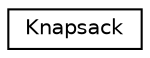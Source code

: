 digraph "Graphical Class Hierarchy"
{
 // LATEX_PDF_SIZE
  edge [fontname="Helvetica",fontsize="10",labelfontname="Helvetica",labelfontsize="10"];
  node [fontname="Helvetica",fontsize="10",shape=record];
  rankdir="LR";
  Node0 [label="Knapsack",height=0.2,width=0.4,color="black", fillcolor="white", style="filled",URL="$classKnapsack.html",tooltip=" "];
}
